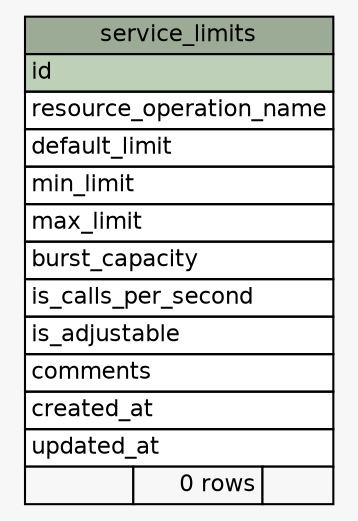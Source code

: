// dot 2.40.1 on Linux 5.0.0-23-generic
// SchemaSpy rev 590
digraph "service_limits" {
  graph [
    rankdir="RL"
    bgcolor="#f7f7f7"
    nodesep="0.18"
    ranksep="0.46"
    fontname="Helvetica"
    fontsize="11"
  ];
  node [
    fontname="Helvetica"
    fontsize="11"
    shape="plaintext"
  ];
  edge [
    arrowsize="0.8"
  ];
  "service_limits" [
    label=<
    <TABLE BORDER="0" CELLBORDER="1" CELLSPACING="0" BGCOLOR="#ffffff">
      <TR><TD COLSPAN="3" BGCOLOR="#9bab96" ALIGN="CENTER">service_limits</TD></TR>
      <TR><TD PORT="id" COLSPAN="3" BGCOLOR="#bed1b8" ALIGN="LEFT">id</TD></TR>
      <TR><TD PORT="resource_operation_name" COLSPAN="3" ALIGN="LEFT">resource_operation_name</TD></TR>
      <TR><TD PORT="default_limit" COLSPAN="3" ALIGN="LEFT">default_limit</TD></TR>
      <TR><TD PORT="min_limit" COLSPAN="3" ALIGN="LEFT">min_limit</TD></TR>
      <TR><TD PORT="max_limit" COLSPAN="3" ALIGN="LEFT">max_limit</TD></TR>
      <TR><TD PORT="burst_capacity" COLSPAN="3" ALIGN="LEFT">burst_capacity</TD></TR>
      <TR><TD PORT="is_calls_per_second" COLSPAN="3" ALIGN="LEFT">is_calls_per_second</TD></TR>
      <TR><TD PORT="is_adjustable" COLSPAN="3" ALIGN="LEFT">is_adjustable</TD></TR>
      <TR><TD PORT="comments" COLSPAN="3" ALIGN="LEFT">comments</TD></TR>
      <TR><TD PORT="created_at" COLSPAN="3" ALIGN="LEFT">created_at</TD></TR>
      <TR><TD PORT="updated_at" COLSPAN="3" ALIGN="LEFT">updated_at</TD></TR>
      <TR><TD ALIGN="LEFT" BGCOLOR="#f7f7f7">  </TD><TD ALIGN="RIGHT" BGCOLOR="#f7f7f7">0 rows</TD><TD ALIGN="RIGHT" BGCOLOR="#f7f7f7">  </TD></TR>
    </TABLE>>
    URL="tables/service_limits.html"
    tooltip="service_limits"
  ];
}
